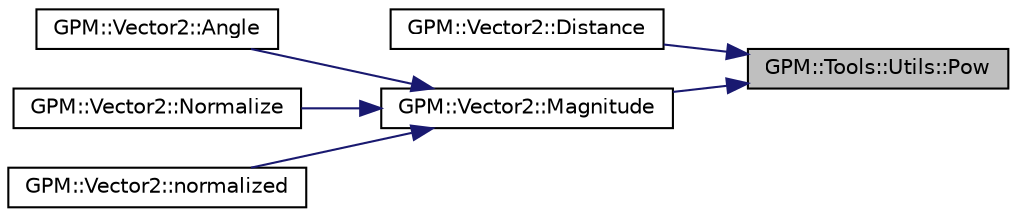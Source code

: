 digraph "GPM::Tools::Utils::Pow"
{
 // INTERACTIVE_SVG=YES
 // LATEX_PDF_SIZE
  edge [fontname="Helvetica",fontsize="10",labelfontname="Helvetica",labelfontsize="10"];
  node [fontname="Helvetica",fontsize="10",shape=record];
  rankdir="RL";
  Node84 [label="GPM::Tools::Utils::Pow",height=0.2,width=0.4,color="black", fillcolor="grey75", style="filled", fontcolor="black",tooltip="Return the pow of a numeric value with an integer exponent."];
  Node84 -> Node85 [dir="back",color="midnightblue",fontsize="10",style="solid",fontname="Helvetica"];
  Node85 [label="GPM::Vector2::Distance",height=0.2,width=0.4,color="black", fillcolor="white", style="filled",URL="$struct_g_p_m_1_1_vector2.html#a62e3df0df82712c3d648d50b24b6c4e0",tooltip=" "];
  Node84 -> Node86 [dir="back",color="midnightblue",fontsize="10",style="solid",fontname="Helvetica"];
  Node86 [label="GPM::Vector2::Magnitude",height=0.2,width=0.4,color="black", fillcolor="white", style="filled",URL="$struct_g_p_m_1_1_vector2.html#a7cd524285bd87b45c38ee215d455f12e",tooltip="Returns length of this Vector2."];
  Node86 -> Node87 [dir="back",color="midnightblue",fontsize="10",style="solid",fontname="Helvetica"];
  Node87 [label="GPM::Vector2::Angle",height=0.2,width=0.4,color="black", fillcolor="white", style="filled",URL="$struct_g_p_m_1_1_vector2.html#aff9205416ef51125773b7feccbee0467",tooltip="Calculates Angle between 2 Vectors."];
  Node86 -> Node88 [dir="back",color="midnightblue",fontsize="10",style="solid",fontname="Helvetica"];
  Node88 [label="GPM::Vector2::Normalize",height=0.2,width=0.4,color="black", fillcolor="white", style="filled",URL="$struct_g_p_m_1_1_vector2.html#aea3e51051599b8a629d0973a9b4b9a63",tooltip="Normalizes Vector given as parameter (Magnitude will now equal 1)"];
  Node86 -> Node89 [dir="back",color="midnightblue",fontsize="10",style="solid",fontname="Helvetica"];
  Node89 [label="GPM::Vector2::normalized",height=0.2,width=0.4,color="black", fillcolor="white", style="filled",URL="$struct_g_p_m_1_1_vector2.html#a53f7eaa4b4419c4f80606b1b0ea03189",tooltip="Calculates a normalized version of Vector given by parameter."];
}
